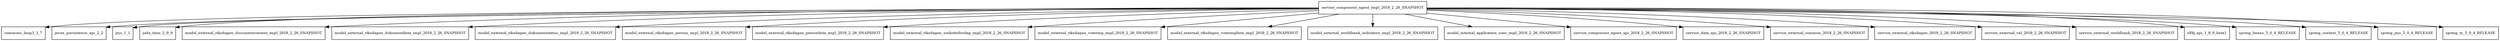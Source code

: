 digraph service_component_agent_impl_2018_2_26_SNAPSHOT_dependencies {
  node [shape = box, fontsize=10.0];
  service_component_agent_impl_2018_2_26_SNAPSHOT -> commons_lang3_3_7;
  service_component_agent_impl_2018_2_26_SNAPSHOT -> javax_persistence_api_2_2;
  service_component_agent_impl_2018_2_26_SNAPSHOT -> jms_1_1;
  service_component_agent_impl_2018_2_26_SNAPSHOT -> joda_time_2_9_9;
  service_component_agent_impl_2018_2_26_SNAPSHOT -> model_external_riksdagen_documentcontent_impl_2018_2_26_SNAPSHOT;
  service_component_agent_impl_2018_2_26_SNAPSHOT -> model_external_riksdagen_dokumentlista_impl_2018_2_26_SNAPSHOT;
  service_component_agent_impl_2018_2_26_SNAPSHOT -> model_external_riksdagen_dokumentstatus_impl_2018_2_26_SNAPSHOT;
  service_component_agent_impl_2018_2_26_SNAPSHOT -> model_external_riksdagen_person_impl_2018_2_26_SNAPSHOT;
  service_component_agent_impl_2018_2_26_SNAPSHOT -> model_external_riksdagen_personlista_impl_2018_2_26_SNAPSHOT;
  service_component_agent_impl_2018_2_26_SNAPSHOT -> model_external_riksdagen_utskottsforslag_impl_2018_2_26_SNAPSHOT;
  service_component_agent_impl_2018_2_26_SNAPSHOT -> model_external_riksdagen_votering_impl_2018_2_26_SNAPSHOT;
  service_component_agent_impl_2018_2_26_SNAPSHOT -> model_external_riksdagen_voteringlista_impl_2018_2_26_SNAPSHOT;
  service_component_agent_impl_2018_2_26_SNAPSHOT -> model_external_worldbank_indicators_impl_2018_2_26_SNAPSHOT;
  service_component_agent_impl_2018_2_26_SNAPSHOT -> model_internal_application_user_impl_2018_2_26_SNAPSHOT;
  service_component_agent_impl_2018_2_26_SNAPSHOT -> service_component_agent_api_2018_2_26_SNAPSHOT;
  service_component_agent_impl_2018_2_26_SNAPSHOT -> service_data_api_2018_2_26_SNAPSHOT;
  service_component_agent_impl_2018_2_26_SNAPSHOT -> service_external_common_2018_2_26_SNAPSHOT;
  service_component_agent_impl_2018_2_26_SNAPSHOT -> service_external_riksdagen_2018_2_26_SNAPSHOT;
  service_component_agent_impl_2018_2_26_SNAPSHOT -> service_external_val_2018_2_26_SNAPSHOT;
  service_component_agent_impl_2018_2_26_SNAPSHOT -> service_external_worldbank_2018_2_26_SNAPSHOT;
  service_component_agent_impl_2018_2_26_SNAPSHOT -> slf4j_api_1_8_0_beta1;
  service_component_agent_impl_2018_2_26_SNAPSHOT -> spring_beans_5_0_4_RELEASE;
  service_component_agent_impl_2018_2_26_SNAPSHOT -> spring_context_5_0_4_RELEASE;
  service_component_agent_impl_2018_2_26_SNAPSHOT -> spring_jms_5_0_4_RELEASE;
  service_component_agent_impl_2018_2_26_SNAPSHOT -> spring_tx_5_0_4_RELEASE;
}
